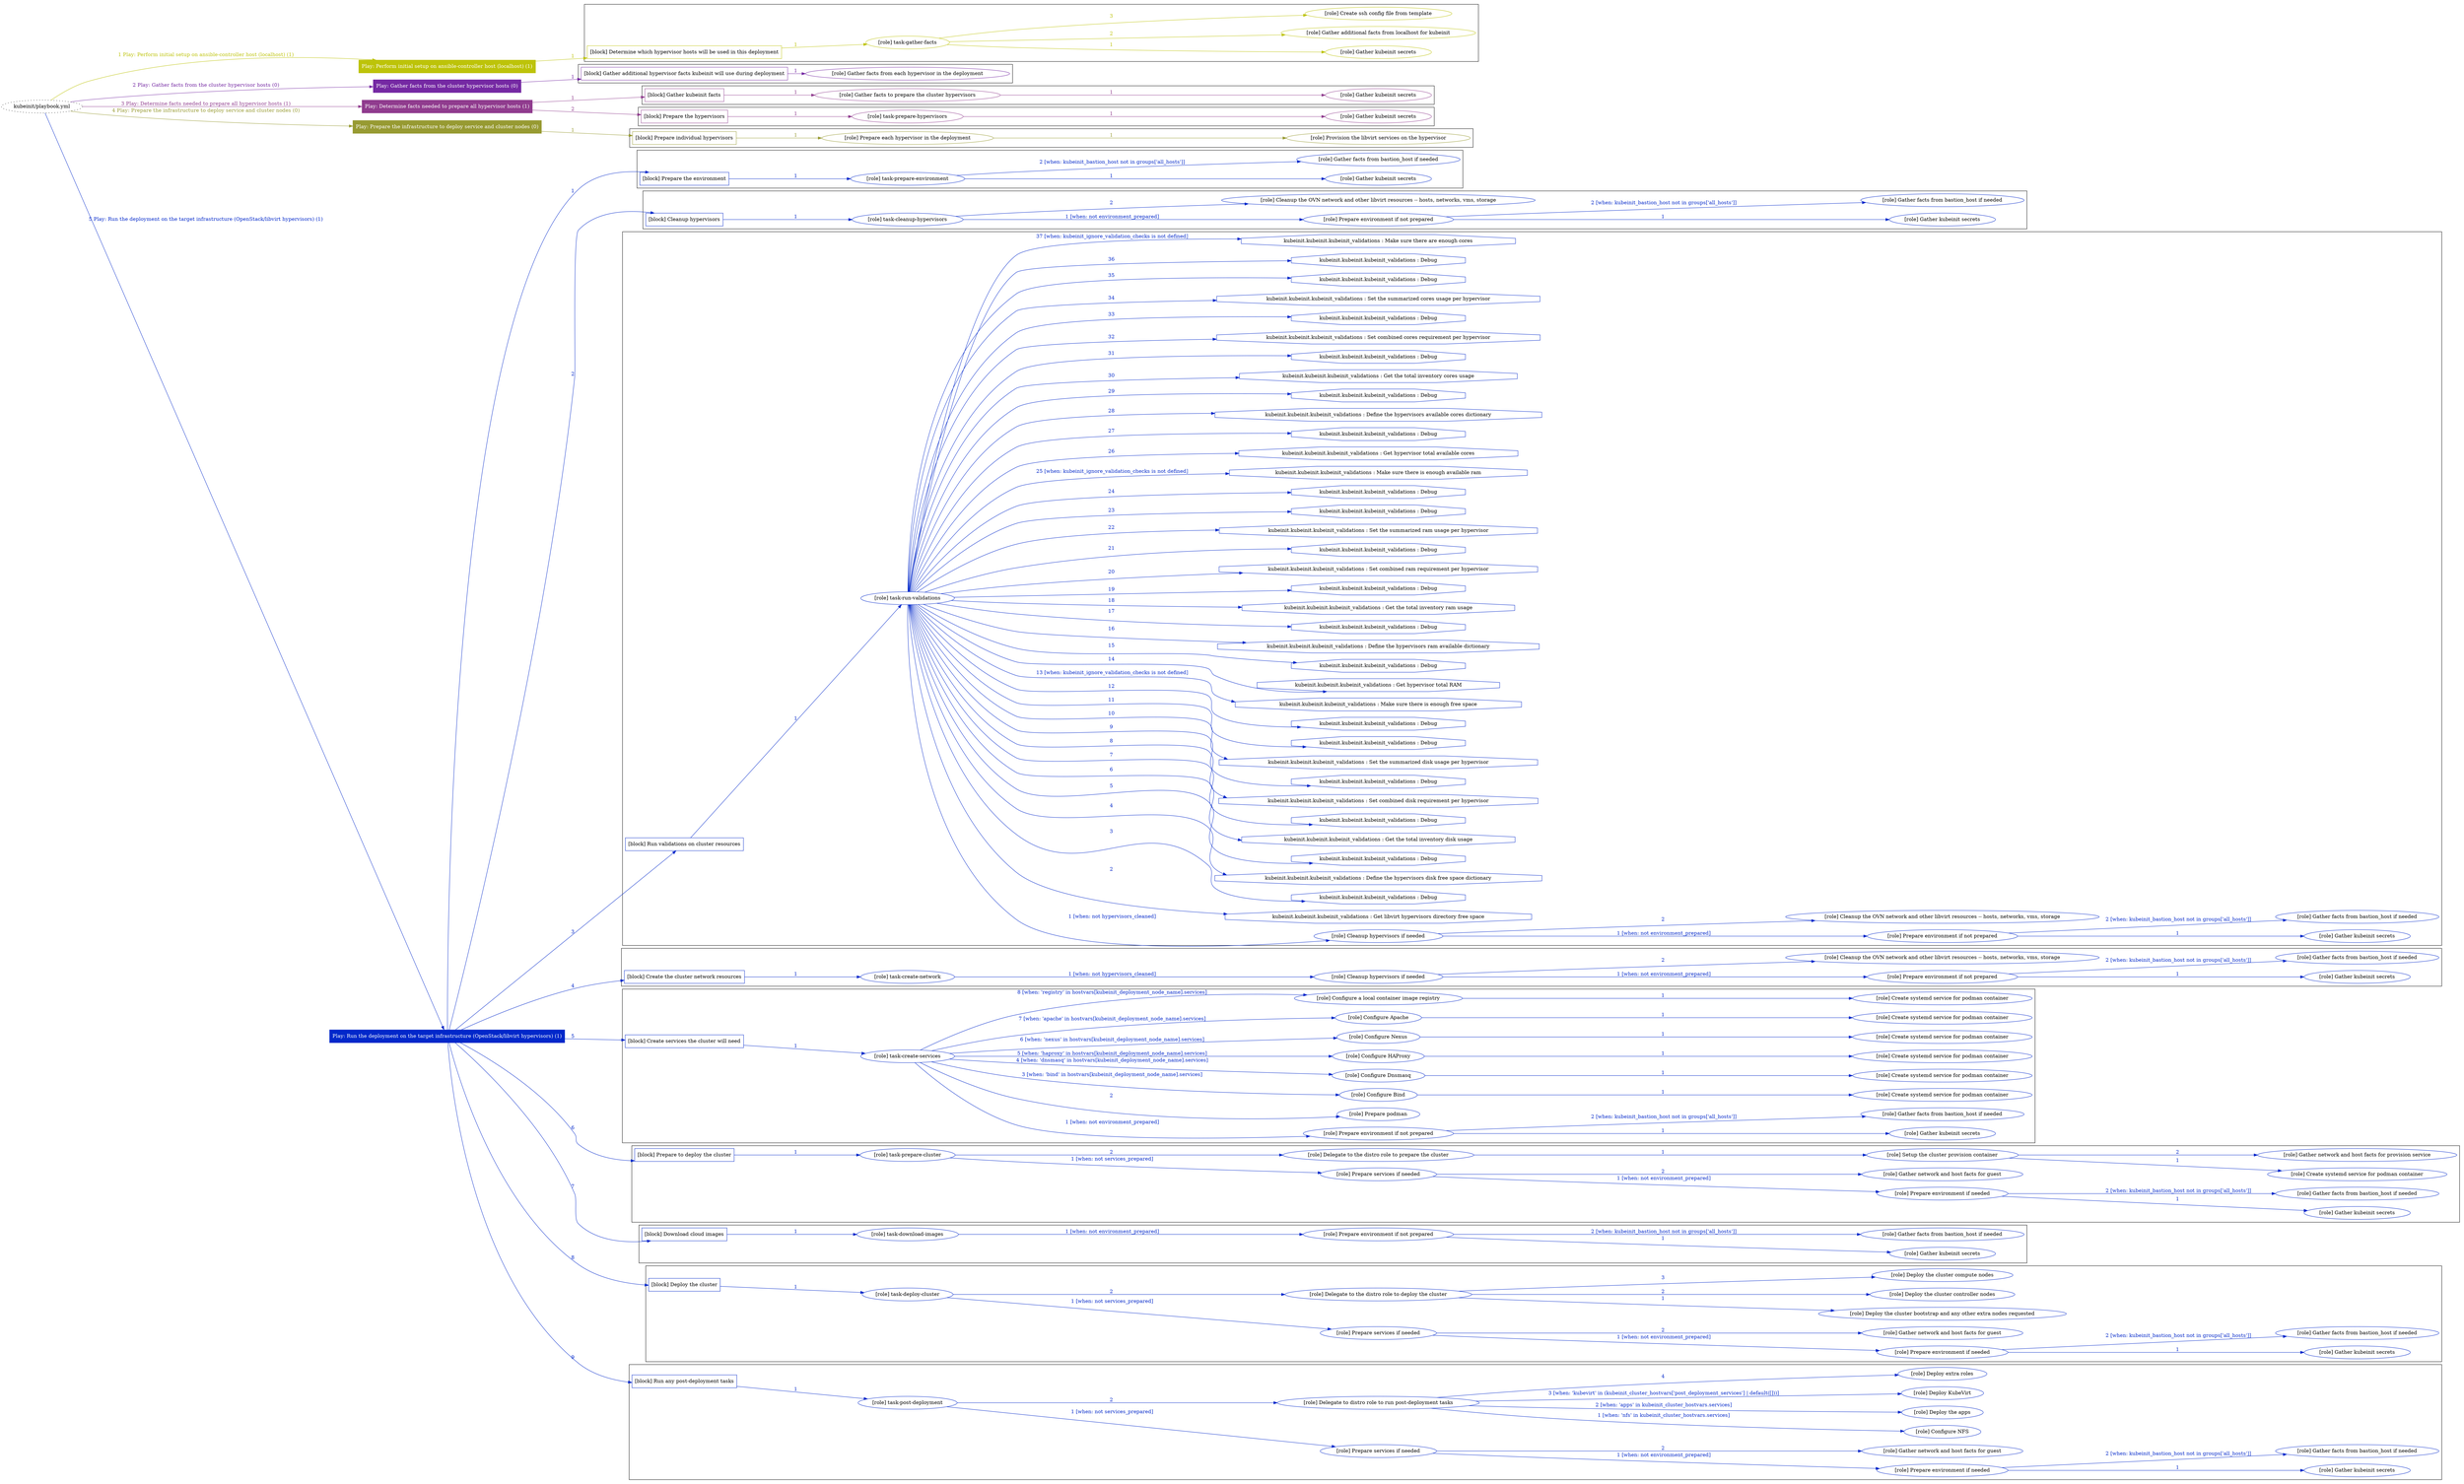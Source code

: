 digraph {
	graph [concentrate=true ordering=in rankdir=LR ratio=fill]
	edge [esep=5 sep=10]
	"kubeinit/playbook.yml" [URL="/home/runner/work/kubeinit/kubeinit/kubeinit/playbook.yml" id=playbook_450a343d style=dotted]
	"kubeinit/playbook.yml" -> play_27cfb915 [label="1 Play: Perform initial setup on ansible-controller host (localhost) (1)" color="#bdc309" fontcolor="#bdc309" id=edge_play_27cfb915 labeltooltip="1 Play: Perform initial setup on ansible-controller host (localhost) (1)" tooltip="1 Play: Perform initial setup on ansible-controller host (localhost) (1)"]
	subgraph "Play: Perform initial setup on ansible-controller host (localhost) (1)" {
		play_27cfb915 [label="Play: Perform initial setup on ansible-controller host (localhost) (1)" URL="/home/runner/work/kubeinit/kubeinit/kubeinit/playbook.yml" color="#bdc309" fontcolor="#ffffff" id=play_27cfb915 shape=box style=filled tooltip=localhost]
		play_27cfb915 -> block_26c1fde0 [label=1 color="#bdc309" fontcolor="#bdc309" id=edge_block_26c1fde0 labeltooltip=1 tooltip=1]
		subgraph cluster_block_26c1fde0 {
			block_26c1fde0 [label="[block] Determine which hypervisor hosts will be used in this deployment" URL="/home/runner/work/kubeinit/kubeinit/kubeinit/playbook.yml" color="#bdc309" id=block_26c1fde0 labeltooltip="Determine which hypervisor hosts will be used in this deployment" shape=box tooltip="Determine which hypervisor hosts will be used in this deployment"]
			block_26c1fde0 -> role_2b62d0d0 [label="1 " color="#bdc309" fontcolor="#bdc309" id=edge_role_2b62d0d0 labeltooltip="1 " tooltip="1 "]
			subgraph "task-gather-facts" {
				role_2b62d0d0 [label="[role] task-gather-facts" URL="/home/runner/work/kubeinit/kubeinit/kubeinit/playbook.yml" color="#bdc309" id=role_2b62d0d0 tooltip="task-gather-facts"]
				role_2b62d0d0 -> role_50ea0c72 [label="1 " color="#bdc309" fontcolor="#bdc309" id=edge_role_50ea0c72 labeltooltip="1 " tooltip="1 "]
				subgraph "Gather kubeinit secrets" {
					role_50ea0c72 [label="[role] Gather kubeinit secrets" URL="/home/runner/.ansible/collections/ansible_collections/kubeinit/kubeinit/roles/kubeinit_prepare/tasks/build_hypervisors_group.yml" color="#bdc309" id=role_50ea0c72 tooltip="Gather kubeinit secrets"]
				}
				role_2b62d0d0 -> role_60ec5334 [label="2 " color="#bdc309" fontcolor="#bdc309" id=edge_role_60ec5334 labeltooltip="2 " tooltip="2 "]
				subgraph "Gather additional facts from localhost for kubeinit" {
					role_60ec5334 [label="[role] Gather additional facts from localhost for kubeinit" URL="/home/runner/.ansible/collections/ansible_collections/kubeinit/kubeinit/roles/kubeinit_prepare/tasks/build_hypervisors_group.yml" color="#bdc309" id=role_60ec5334 tooltip="Gather additional facts from localhost for kubeinit"]
				}
				role_2b62d0d0 -> role_532a9dc8 [label="3 " color="#bdc309" fontcolor="#bdc309" id=edge_role_532a9dc8 labeltooltip="3 " tooltip="3 "]
				subgraph "Create ssh config file from template" {
					role_532a9dc8 [label="[role] Create ssh config file from template" URL="/home/runner/.ansible/collections/ansible_collections/kubeinit/kubeinit/roles/kubeinit_prepare/tasks/build_hypervisors_group.yml" color="#bdc309" id=role_532a9dc8 tooltip="Create ssh config file from template"]
				}
			}
		}
	}
	"kubeinit/playbook.yml" -> play_44a071b7 [label="2 Play: Gather facts from the cluster hypervisor hosts (0)" color="#7529a3" fontcolor="#7529a3" id=edge_play_44a071b7 labeltooltip="2 Play: Gather facts from the cluster hypervisor hosts (0)" tooltip="2 Play: Gather facts from the cluster hypervisor hosts (0)"]
	subgraph "Play: Gather facts from the cluster hypervisor hosts (0)" {
		play_44a071b7 [label="Play: Gather facts from the cluster hypervisor hosts (0)" URL="/home/runner/work/kubeinit/kubeinit/kubeinit/playbook.yml" color="#7529a3" fontcolor="#ffffff" id=play_44a071b7 shape=box style=filled tooltip="Play: Gather facts from the cluster hypervisor hosts (0)"]
		play_44a071b7 -> block_5b69f1b6 [label=1 color="#7529a3" fontcolor="#7529a3" id=edge_block_5b69f1b6 labeltooltip=1 tooltip=1]
		subgraph cluster_block_5b69f1b6 {
			block_5b69f1b6 [label="[block] Gather additional hypervisor facts kubeinit will use during deployment" URL="/home/runner/work/kubeinit/kubeinit/kubeinit/playbook.yml" color="#7529a3" id=block_5b69f1b6 labeltooltip="Gather additional hypervisor facts kubeinit will use during deployment" shape=box tooltip="Gather additional hypervisor facts kubeinit will use during deployment"]
			block_5b69f1b6 -> role_298d1f1f [label="1 " color="#7529a3" fontcolor="#7529a3" id=edge_role_298d1f1f labeltooltip="1 " tooltip="1 "]
			subgraph "Gather facts from each hypervisor in the deployment" {
				role_298d1f1f [label="[role] Gather facts from each hypervisor in the deployment" URL="/home/runner/work/kubeinit/kubeinit/kubeinit/playbook.yml" color="#7529a3" id=role_298d1f1f tooltip="Gather facts from each hypervisor in the deployment"]
			}
		}
	}
	"kubeinit/playbook.yml" -> play_7ae2a38b [label="3 Play: Determine facts needed to prepare all hypervisor hosts (1)" color="#903c8e" fontcolor="#903c8e" id=edge_play_7ae2a38b labeltooltip="3 Play: Determine facts needed to prepare all hypervisor hosts (1)" tooltip="3 Play: Determine facts needed to prepare all hypervisor hosts (1)"]
	subgraph "Play: Determine facts needed to prepare all hypervisor hosts (1)" {
		play_7ae2a38b [label="Play: Determine facts needed to prepare all hypervisor hosts (1)" URL="/home/runner/work/kubeinit/kubeinit/kubeinit/playbook.yml" color="#903c8e" fontcolor="#ffffff" id=play_7ae2a38b shape=box style=filled tooltip=localhost]
		play_7ae2a38b -> block_bb1a6b4c [label=1 color="#903c8e" fontcolor="#903c8e" id=edge_block_bb1a6b4c labeltooltip=1 tooltip=1]
		subgraph cluster_block_bb1a6b4c {
			block_bb1a6b4c [label="[block] Gather kubeinit facts" URL="/home/runner/work/kubeinit/kubeinit/kubeinit/playbook.yml" color="#903c8e" id=block_bb1a6b4c labeltooltip="Gather kubeinit facts" shape=box tooltip="Gather kubeinit facts"]
			block_bb1a6b4c -> role_ff8495b9 [label="1 " color="#903c8e" fontcolor="#903c8e" id=edge_role_ff8495b9 labeltooltip="1 " tooltip="1 "]
			subgraph "Gather facts to prepare the cluster hypervisors" {
				role_ff8495b9 [label="[role] Gather facts to prepare the cluster hypervisors" URL="/home/runner/work/kubeinit/kubeinit/kubeinit/playbook.yml" color="#903c8e" id=role_ff8495b9 tooltip="Gather facts to prepare the cluster hypervisors"]
				role_ff8495b9 -> role_b5216232 [label="1 " color="#903c8e" fontcolor="#903c8e" id=edge_role_b5216232 labeltooltip="1 " tooltip="1 "]
				subgraph "Gather kubeinit secrets" {
					role_b5216232 [label="[role] Gather kubeinit secrets" URL="/home/runner/.ansible/collections/ansible_collections/kubeinit/kubeinit/roles/kubeinit_prepare/tasks/gather_kubeinit_facts.yml" color="#903c8e" id=role_b5216232 tooltip="Gather kubeinit secrets"]
				}
			}
		}
		play_7ae2a38b -> block_17b97bc6 [label=2 color="#903c8e" fontcolor="#903c8e" id=edge_block_17b97bc6 labeltooltip=2 tooltip=2]
		subgraph cluster_block_17b97bc6 {
			block_17b97bc6 [label="[block] Prepare the hypervisors" URL="/home/runner/work/kubeinit/kubeinit/kubeinit/playbook.yml" color="#903c8e" id=block_17b97bc6 labeltooltip="Prepare the hypervisors" shape=box tooltip="Prepare the hypervisors"]
			block_17b97bc6 -> role_eb584f65 [label="1 " color="#903c8e" fontcolor="#903c8e" id=edge_role_eb584f65 labeltooltip="1 " tooltip="1 "]
			subgraph "task-prepare-hypervisors" {
				role_eb584f65 [label="[role] task-prepare-hypervisors" URL="/home/runner/work/kubeinit/kubeinit/kubeinit/playbook.yml" color="#903c8e" id=role_eb584f65 tooltip="task-prepare-hypervisors"]
				role_eb584f65 -> role_256bdbfa [label="1 " color="#903c8e" fontcolor="#903c8e" id=edge_role_256bdbfa labeltooltip="1 " tooltip="1 "]
				subgraph "Gather kubeinit secrets" {
					role_256bdbfa [label="[role] Gather kubeinit secrets" URL="/home/runner/.ansible/collections/ansible_collections/kubeinit/kubeinit/roles/kubeinit_prepare/tasks/gather_kubeinit_facts.yml" color="#903c8e" id=role_256bdbfa tooltip="Gather kubeinit secrets"]
				}
			}
		}
	}
	"kubeinit/playbook.yml" -> play_3b444a45 [label="4 Play: Prepare the infrastructure to deploy service and cluster nodes (0)" color="#979a32" fontcolor="#979a32" id=edge_play_3b444a45 labeltooltip="4 Play: Prepare the infrastructure to deploy service and cluster nodes (0)" tooltip="4 Play: Prepare the infrastructure to deploy service and cluster nodes (0)"]
	subgraph "Play: Prepare the infrastructure to deploy service and cluster nodes (0)" {
		play_3b444a45 [label="Play: Prepare the infrastructure to deploy service and cluster nodes (0)" URL="/home/runner/work/kubeinit/kubeinit/kubeinit/playbook.yml" color="#979a32" fontcolor="#ffffff" id=play_3b444a45 shape=box style=filled tooltip="Play: Prepare the infrastructure to deploy service and cluster nodes (0)"]
		play_3b444a45 -> block_1ba60d02 [label=1 color="#979a32" fontcolor="#979a32" id=edge_block_1ba60d02 labeltooltip=1 tooltip=1]
		subgraph cluster_block_1ba60d02 {
			block_1ba60d02 [label="[block] Prepare individual hypervisors" URL="/home/runner/work/kubeinit/kubeinit/kubeinit/playbook.yml" color="#979a32" id=block_1ba60d02 labeltooltip="Prepare individual hypervisors" shape=box tooltip="Prepare individual hypervisors"]
			block_1ba60d02 -> role_c65129eb [label="1 " color="#979a32" fontcolor="#979a32" id=edge_role_c65129eb labeltooltip="1 " tooltip="1 "]
			subgraph "Prepare each hypervisor in the deployment" {
				role_c65129eb [label="[role] Prepare each hypervisor in the deployment" URL="/home/runner/work/kubeinit/kubeinit/kubeinit/playbook.yml" color="#979a32" id=role_c65129eb tooltip="Prepare each hypervisor in the deployment"]
				role_c65129eb -> role_46a4128b [label="1 " color="#979a32" fontcolor="#979a32" id=edge_role_46a4128b labeltooltip="1 " tooltip="1 "]
				subgraph "Provision the libvirt services on the hypervisor" {
					role_46a4128b [label="[role] Provision the libvirt services on the hypervisor" URL="/home/runner/.ansible/collections/ansible_collections/kubeinit/kubeinit/roles/kubeinit_prepare/tasks/prepare_hypervisor.yml" color="#979a32" id=role_46a4128b tooltip="Provision the libvirt services on the hypervisor"]
				}
			}
		}
	}
	"kubeinit/playbook.yml" -> play_6c6e995b [label="5 Play: Run the deployment on the target infrastructure (OpenStack/libvirt hypervisors) (1)" color="#0228ca" fontcolor="#0228ca" id=edge_play_6c6e995b labeltooltip="5 Play: Run the deployment on the target infrastructure (OpenStack/libvirt hypervisors) (1)" tooltip="5 Play: Run the deployment on the target infrastructure (OpenStack/libvirt hypervisors) (1)"]
	subgraph "Play: Run the deployment on the target infrastructure (OpenStack/libvirt hypervisors) (1)" {
		play_6c6e995b [label="Play: Run the deployment on the target infrastructure (OpenStack/libvirt hypervisors) (1)" URL="/home/runner/work/kubeinit/kubeinit/kubeinit/playbook.yml" color="#0228ca" fontcolor="#ffffff" id=play_6c6e995b shape=box style=filled tooltip=localhost]
		play_6c6e995b -> block_8241821c [label=1 color="#0228ca" fontcolor="#0228ca" id=edge_block_8241821c labeltooltip=1 tooltip=1]
		subgraph cluster_block_8241821c {
			block_8241821c [label="[block] Prepare the environment" URL="/home/runner/work/kubeinit/kubeinit/kubeinit/playbook.yml" color="#0228ca" id=block_8241821c labeltooltip="Prepare the environment" shape=box tooltip="Prepare the environment"]
			block_8241821c -> role_f78c4767 [label="1 " color="#0228ca" fontcolor="#0228ca" id=edge_role_f78c4767 labeltooltip="1 " tooltip="1 "]
			subgraph "task-prepare-environment" {
				role_f78c4767 [label="[role] task-prepare-environment" URL="/home/runner/work/kubeinit/kubeinit/kubeinit/playbook.yml" color="#0228ca" id=role_f78c4767 tooltip="task-prepare-environment"]
				role_f78c4767 -> role_0337e9fa [label="1 " color="#0228ca" fontcolor="#0228ca" id=edge_role_0337e9fa labeltooltip="1 " tooltip="1 "]
				subgraph "Gather kubeinit secrets" {
					role_0337e9fa [label="[role] Gather kubeinit secrets" URL="/home/runner/.ansible/collections/ansible_collections/kubeinit/kubeinit/roles/kubeinit_prepare/tasks/gather_kubeinit_facts.yml" color="#0228ca" id=role_0337e9fa tooltip="Gather kubeinit secrets"]
				}
				role_f78c4767 -> role_93dc086b [label="2 [when: kubeinit_bastion_host not in groups['all_hosts']]" color="#0228ca" fontcolor="#0228ca" id=edge_role_93dc086b labeltooltip="2 [when: kubeinit_bastion_host not in groups['all_hosts']]" tooltip="2 [when: kubeinit_bastion_host not in groups['all_hosts']]"]
				subgraph "Gather facts from bastion_host if needed" {
					role_93dc086b [label="[role] Gather facts from bastion_host if needed" URL="/home/runner/.ansible/collections/ansible_collections/kubeinit/kubeinit/roles/kubeinit_prepare/tasks/main.yml" color="#0228ca" id=role_93dc086b tooltip="Gather facts from bastion_host if needed"]
				}
			}
		}
		play_6c6e995b -> block_4f3e790f [label=2 color="#0228ca" fontcolor="#0228ca" id=edge_block_4f3e790f labeltooltip=2 tooltip=2]
		subgraph cluster_block_4f3e790f {
			block_4f3e790f [label="[block] Cleanup hypervisors" URL="/home/runner/work/kubeinit/kubeinit/kubeinit/playbook.yml" color="#0228ca" id=block_4f3e790f labeltooltip="Cleanup hypervisors" shape=box tooltip="Cleanup hypervisors"]
			block_4f3e790f -> role_047a3ffc [label="1 " color="#0228ca" fontcolor="#0228ca" id=edge_role_047a3ffc labeltooltip="1 " tooltip="1 "]
			subgraph "task-cleanup-hypervisors" {
				role_047a3ffc [label="[role] task-cleanup-hypervisors" URL="/home/runner/work/kubeinit/kubeinit/kubeinit/playbook.yml" color="#0228ca" id=role_047a3ffc tooltip="task-cleanup-hypervisors"]
				role_047a3ffc -> role_f86c97d0 [label="1 [when: not environment_prepared]" color="#0228ca" fontcolor="#0228ca" id=edge_role_f86c97d0 labeltooltip="1 [when: not environment_prepared]" tooltip="1 [when: not environment_prepared]"]
				subgraph "Prepare environment if not prepared" {
					role_f86c97d0 [label="[role] Prepare environment if not prepared" URL="/home/runner/.ansible/collections/ansible_collections/kubeinit/kubeinit/roles/kubeinit_libvirt/tasks/cleanup_hypervisors.yml" color="#0228ca" id=role_f86c97d0 tooltip="Prepare environment if not prepared"]
					role_f86c97d0 -> role_58888625 [label="1 " color="#0228ca" fontcolor="#0228ca" id=edge_role_58888625 labeltooltip="1 " tooltip="1 "]
					subgraph "Gather kubeinit secrets" {
						role_58888625 [label="[role] Gather kubeinit secrets" URL="/home/runner/.ansible/collections/ansible_collections/kubeinit/kubeinit/roles/kubeinit_prepare/tasks/gather_kubeinit_facts.yml" color="#0228ca" id=role_58888625 tooltip="Gather kubeinit secrets"]
					}
					role_f86c97d0 -> role_eeb3f28a [label="2 [when: kubeinit_bastion_host not in groups['all_hosts']]" color="#0228ca" fontcolor="#0228ca" id=edge_role_eeb3f28a labeltooltip="2 [when: kubeinit_bastion_host not in groups['all_hosts']]" tooltip="2 [when: kubeinit_bastion_host not in groups['all_hosts']]"]
					subgraph "Gather facts from bastion_host if needed" {
						role_eeb3f28a [label="[role] Gather facts from bastion_host if needed" URL="/home/runner/.ansible/collections/ansible_collections/kubeinit/kubeinit/roles/kubeinit_prepare/tasks/main.yml" color="#0228ca" id=role_eeb3f28a tooltip="Gather facts from bastion_host if needed"]
					}
				}
				role_047a3ffc -> role_9a53475b [label="2 " color="#0228ca" fontcolor="#0228ca" id=edge_role_9a53475b labeltooltip="2 " tooltip="2 "]
				subgraph "Cleanup the OVN network and other libvirt resources -- hosts, networks, vms, storage" {
					role_9a53475b [label="[role] Cleanup the OVN network and other libvirt resources -- hosts, networks, vms, storage" URL="/home/runner/.ansible/collections/ansible_collections/kubeinit/kubeinit/roles/kubeinit_libvirt/tasks/cleanup_hypervisors.yml" color="#0228ca" id=role_9a53475b tooltip="Cleanup the OVN network and other libvirt resources -- hosts, networks, vms, storage"]
				}
			}
		}
		play_6c6e995b -> block_01173eeb [label=3 color="#0228ca" fontcolor="#0228ca" id=edge_block_01173eeb labeltooltip=3 tooltip=3]
		subgraph cluster_block_01173eeb {
			block_01173eeb [label="[block] Run validations on cluster resources" URL="/home/runner/work/kubeinit/kubeinit/kubeinit/playbook.yml" color="#0228ca" id=block_01173eeb labeltooltip="Run validations on cluster resources" shape=box tooltip="Run validations on cluster resources"]
			block_01173eeb -> role_edf07fba [label="1 " color="#0228ca" fontcolor="#0228ca" id=edge_role_edf07fba labeltooltip="1 " tooltip="1 "]
			subgraph "task-run-validations" {
				role_edf07fba [label="[role] task-run-validations" URL="/home/runner/work/kubeinit/kubeinit/kubeinit/playbook.yml" color="#0228ca" id=role_edf07fba tooltip="task-run-validations"]
				role_edf07fba -> role_cba8f3b4 [label="1 [when: not hypervisors_cleaned]" color="#0228ca" fontcolor="#0228ca" id=edge_role_cba8f3b4 labeltooltip="1 [when: not hypervisors_cleaned]" tooltip="1 [when: not hypervisors_cleaned]"]
				subgraph "Cleanup hypervisors if needed" {
					role_cba8f3b4 [label="[role] Cleanup hypervisors if needed" URL="/home/runner/.ansible/collections/ansible_collections/kubeinit/kubeinit/roles/kubeinit_validations/tasks/main.yml" color="#0228ca" id=role_cba8f3b4 tooltip="Cleanup hypervisors if needed"]
					role_cba8f3b4 -> role_a779acf2 [label="1 [when: not environment_prepared]" color="#0228ca" fontcolor="#0228ca" id=edge_role_a779acf2 labeltooltip="1 [when: not environment_prepared]" tooltip="1 [when: not environment_prepared]"]
					subgraph "Prepare environment if not prepared" {
						role_a779acf2 [label="[role] Prepare environment if not prepared" URL="/home/runner/.ansible/collections/ansible_collections/kubeinit/kubeinit/roles/kubeinit_libvirt/tasks/cleanup_hypervisors.yml" color="#0228ca" id=role_a779acf2 tooltip="Prepare environment if not prepared"]
						role_a779acf2 -> role_3cde8947 [label="1 " color="#0228ca" fontcolor="#0228ca" id=edge_role_3cde8947 labeltooltip="1 " tooltip="1 "]
						subgraph "Gather kubeinit secrets" {
							role_3cde8947 [label="[role] Gather kubeinit secrets" URL="/home/runner/.ansible/collections/ansible_collections/kubeinit/kubeinit/roles/kubeinit_prepare/tasks/gather_kubeinit_facts.yml" color="#0228ca" id=role_3cde8947 tooltip="Gather kubeinit secrets"]
						}
						role_a779acf2 -> role_3528ddb2 [label="2 [when: kubeinit_bastion_host not in groups['all_hosts']]" color="#0228ca" fontcolor="#0228ca" id=edge_role_3528ddb2 labeltooltip="2 [when: kubeinit_bastion_host not in groups['all_hosts']]" tooltip="2 [when: kubeinit_bastion_host not in groups['all_hosts']]"]
						subgraph "Gather facts from bastion_host if needed" {
							role_3528ddb2 [label="[role] Gather facts from bastion_host if needed" URL="/home/runner/.ansible/collections/ansible_collections/kubeinit/kubeinit/roles/kubeinit_prepare/tasks/main.yml" color="#0228ca" id=role_3528ddb2 tooltip="Gather facts from bastion_host if needed"]
						}
					}
					role_cba8f3b4 -> role_5fa02aae [label="2 " color="#0228ca" fontcolor="#0228ca" id=edge_role_5fa02aae labeltooltip="2 " tooltip="2 "]
					subgraph "Cleanup the OVN network and other libvirt resources -- hosts, networks, vms, storage" {
						role_5fa02aae [label="[role] Cleanup the OVN network and other libvirt resources -- hosts, networks, vms, storage" URL="/home/runner/.ansible/collections/ansible_collections/kubeinit/kubeinit/roles/kubeinit_libvirt/tasks/cleanup_hypervisors.yml" color="#0228ca" id=role_5fa02aae tooltip="Cleanup the OVN network and other libvirt resources -- hosts, networks, vms, storage"]
					}
				}
				task_6f1686c6 [label="kubeinit.kubeinit.kubeinit_validations : Get libvirt hypervisors directory free space" URL="/home/runner/.ansible/collections/ansible_collections/kubeinit/kubeinit/roles/kubeinit_validations/tasks/10_libvirt_free_space.yml" color="#0228ca" id=task_6f1686c6 shape=octagon tooltip="kubeinit.kubeinit.kubeinit_validations : Get libvirt hypervisors directory free space"]
				role_edf07fba -> task_6f1686c6 [label="2 " color="#0228ca" fontcolor="#0228ca" id=edge_task_6f1686c6 labeltooltip="2 " tooltip="2 "]
				task_7ca8ffc2 [label="kubeinit.kubeinit.kubeinit_validations : Debug" URL="/home/runner/.ansible/collections/ansible_collections/kubeinit/kubeinit/roles/kubeinit_validations/tasks/10_libvirt_free_space.yml" color="#0228ca" id=task_7ca8ffc2 shape=octagon tooltip="kubeinit.kubeinit.kubeinit_validations : Debug"]
				role_edf07fba -> task_7ca8ffc2 [label="3 " color="#0228ca" fontcolor="#0228ca" id=edge_task_7ca8ffc2 labeltooltip="3 " tooltip="3 "]
				task_da0eaad9 [label="kubeinit.kubeinit.kubeinit_validations : Define the hypervisors disk free space dictionary" URL="/home/runner/.ansible/collections/ansible_collections/kubeinit/kubeinit/roles/kubeinit_validations/tasks/10_libvirt_free_space.yml" color="#0228ca" id=task_da0eaad9 shape=octagon tooltip="kubeinit.kubeinit.kubeinit_validations : Define the hypervisors disk free space dictionary"]
				role_edf07fba -> task_da0eaad9 [label="4 " color="#0228ca" fontcolor="#0228ca" id=edge_task_da0eaad9 labeltooltip="4 " tooltip="4 "]
				task_803bc83a [label="kubeinit.kubeinit.kubeinit_validations : Debug" URL="/home/runner/.ansible/collections/ansible_collections/kubeinit/kubeinit/roles/kubeinit_validations/tasks/10_libvirt_free_space.yml" color="#0228ca" id=task_803bc83a shape=octagon tooltip="kubeinit.kubeinit.kubeinit_validations : Debug"]
				role_edf07fba -> task_803bc83a [label="5 " color="#0228ca" fontcolor="#0228ca" id=edge_task_803bc83a labeltooltip="5 " tooltip="5 "]
				task_cbc58e2b [label="kubeinit.kubeinit.kubeinit_validations : Get the total inventory disk usage" URL="/home/runner/.ansible/collections/ansible_collections/kubeinit/kubeinit/roles/kubeinit_validations/tasks/10_libvirt_free_space.yml" color="#0228ca" id=task_cbc58e2b shape=octagon tooltip="kubeinit.kubeinit.kubeinit_validations : Get the total inventory disk usage"]
				role_edf07fba -> task_cbc58e2b [label="6 " color="#0228ca" fontcolor="#0228ca" id=edge_task_cbc58e2b labeltooltip="6 " tooltip="6 "]
				task_c90eabca [label="kubeinit.kubeinit.kubeinit_validations : Debug" URL="/home/runner/.ansible/collections/ansible_collections/kubeinit/kubeinit/roles/kubeinit_validations/tasks/10_libvirt_free_space.yml" color="#0228ca" id=task_c90eabca shape=octagon tooltip="kubeinit.kubeinit.kubeinit_validations : Debug"]
				role_edf07fba -> task_c90eabca [label="7 " color="#0228ca" fontcolor="#0228ca" id=edge_task_c90eabca labeltooltip="7 " tooltip="7 "]
				task_377c7d86 [label="kubeinit.kubeinit.kubeinit_validations : Set combined disk requirement per hypervisor" URL="/home/runner/.ansible/collections/ansible_collections/kubeinit/kubeinit/roles/kubeinit_validations/tasks/10_libvirt_free_space.yml" color="#0228ca" id=task_377c7d86 shape=octagon tooltip="kubeinit.kubeinit.kubeinit_validations : Set combined disk requirement per hypervisor"]
				role_edf07fba -> task_377c7d86 [label="8 " color="#0228ca" fontcolor="#0228ca" id=edge_task_377c7d86 labeltooltip="8 " tooltip="8 "]
				task_7f42f1e7 [label="kubeinit.kubeinit.kubeinit_validations : Debug" URL="/home/runner/.ansible/collections/ansible_collections/kubeinit/kubeinit/roles/kubeinit_validations/tasks/10_libvirt_free_space.yml" color="#0228ca" id=task_7f42f1e7 shape=octagon tooltip="kubeinit.kubeinit.kubeinit_validations : Debug"]
				role_edf07fba -> task_7f42f1e7 [label="9 " color="#0228ca" fontcolor="#0228ca" id=edge_task_7f42f1e7 labeltooltip="9 " tooltip="9 "]
				task_45b7cc83 [label="kubeinit.kubeinit.kubeinit_validations : Set the summarized disk usage per hypervisor" URL="/home/runner/.ansible/collections/ansible_collections/kubeinit/kubeinit/roles/kubeinit_validations/tasks/10_libvirt_free_space.yml" color="#0228ca" id=task_45b7cc83 shape=octagon tooltip="kubeinit.kubeinit.kubeinit_validations : Set the summarized disk usage per hypervisor"]
				role_edf07fba -> task_45b7cc83 [label="10 " color="#0228ca" fontcolor="#0228ca" id=edge_task_45b7cc83 labeltooltip="10 " tooltip="10 "]
				task_e3f23e99 [label="kubeinit.kubeinit.kubeinit_validations : Debug" URL="/home/runner/.ansible/collections/ansible_collections/kubeinit/kubeinit/roles/kubeinit_validations/tasks/10_libvirt_free_space.yml" color="#0228ca" id=task_e3f23e99 shape=octagon tooltip="kubeinit.kubeinit.kubeinit_validations : Debug"]
				role_edf07fba -> task_e3f23e99 [label="11 " color="#0228ca" fontcolor="#0228ca" id=edge_task_e3f23e99 labeltooltip="11 " tooltip="11 "]
				task_6bd176cb [label="kubeinit.kubeinit.kubeinit_validations : Debug" URL="/home/runner/.ansible/collections/ansible_collections/kubeinit/kubeinit/roles/kubeinit_validations/tasks/10_libvirt_free_space.yml" color="#0228ca" id=task_6bd176cb shape=octagon tooltip="kubeinit.kubeinit.kubeinit_validations : Debug"]
				role_edf07fba -> task_6bd176cb [label="12 " color="#0228ca" fontcolor="#0228ca" id=edge_task_6bd176cb labeltooltip="12 " tooltip="12 "]
				task_ca5bf3f0 [label="kubeinit.kubeinit.kubeinit_validations : Make sure there is enough free space" URL="/home/runner/.ansible/collections/ansible_collections/kubeinit/kubeinit/roles/kubeinit_validations/tasks/10_libvirt_free_space.yml" color="#0228ca" id=task_ca5bf3f0 shape=octagon tooltip="kubeinit.kubeinit.kubeinit_validations : Make sure there is enough free space"]
				role_edf07fba -> task_ca5bf3f0 [label="13 [when: kubeinit_ignore_validation_checks is not defined]" color="#0228ca" fontcolor="#0228ca" id=edge_task_ca5bf3f0 labeltooltip="13 [when: kubeinit_ignore_validation_checks is not defined]" tooltip="13 [when: kubeinit_ignore_validation_checks is not defined]"]
				task_d318e1e0 [label="kubeinit.kubeinit.kubeinit_validations : Get hypervisor total RAM" URL="/home/runner/.ansible/collections/ansible_collections/kubeinit/kubeinit/roles/kubeinit_validations/tasks/20_libvirt_available_ram.yml" color="#0228ca" id=task_d318e1e0 shape=octagon tooltip="kubeinit.kubeinit.kubeinit_validations : Get hypervisor total RAM"]
				role_edf07fba -> task_d318e1e0 [label="14 " color="#0228ca" fontcolor="#0228ca" id=edge_task_d318e1e0 labeltooltip="14 " tooltip="14 "]
				task_ab5fa2f0 [label="kubeinit.kubeinit.kubeinit_validations : Debug" URL="/home/runner/.ansible/collections/ansible_collections/kubeinit/kubeinit/roles/kubeinit_validations/tasks/20_libvirt_available_ram.yml" color="#0228ca" id=task_ab5fa2f0 shape=octagon tooltip="kubeinit.kubeinit.kubeinit_validations : Debug"]
				role_edf07fba -> task_ab5fa2f0 [label="15 " color="#0228ca" fontcolor="#0228ca" id=edge_task_ab5fa2f0 labeltooltip="15 " tooltip="15 "]
				task_ab59fdad [label="kubeinit.kubeinit.kubeinit_validations : Define the hypervisors ram available dictionary" URL="/home/runner/.ansible/collections/ansible_collections/kubeinit/kubeinit/roles/kubeinit_validations/tasks/20_libvirt_available_ram.yml" color="#0228ca" id=task_ab59fdad shape=octagon tooltip="kubeinit.kubeinit.kubeinit_validations : Define the hypervisors ram available dictionary"]
				role_edf07fba -> task_ab59fdad [label="16 " color="#0228ca" fontcolor="#0228ca" id=edge_task_ab59fdad labeltooltip="16 " tooltip="16 "]
				task_448c3c58 [label="kubeinit.kubeinit.kubeinit_validations : Debug" URL="/home/runner/.ansible/collections/ansible_collections/kubeinit/kubeinit/roles/kubeinit_validations/tasks/20_libvirt_available_ram.yml" color="#0228ca" id=task_448c3c58 shape=octagon tooltip="kubeinit.kubeinit.kubeinit_validations : Debug"]
				role_edf07fba -> task_448c3c58 [label="17 " color="#0228ca" fontcolor="#0228ca" id=edge_task_448c3c58 labeltooltip="17 " tooltip="17 "]
				task_cd71f762 [label="kubeinit.kubeinit.kubeinit_validations : Get the total inventory ram usage" URL="/home/runner/.ansible/collections/ansible_collections/kubeinit/kubeinit/roles/kubeinit_validations/tasks/20_libvirt_available_ram.yml" color="#0228ca" id=task_cd71f762 shape=octagon tooltip="kubeinit.kubeinit.kubeinit_validations : Get the total inventory ram usage"]
				role_edf07fba -> task_cd71f762 [label="18 " color="#0228ca" fontcolor="#0228ca" id=edge_task_cd71f762 labeltooltip="18 " tooltip="18 "]
				task_f5e241c8 [label="kubeinit.kubeinit.kubeinit_validations : Debug" URL="/home/runner/.ansible/collections/ansible_collections/kubeinit/kubeinit/roles/kubeinit_validations/tasks/20_libvirt_available_ram.yml" color="#0228ca" id=task_f5e241c8 shape=octagon tooltip="kubeinit.kubeinit.kubeinit_validations : Debug"]
				role_edf07fba -> task_f5e241c8 [label="19 " color="#0228ca" fontcolor="#0228ca" id=edge_task_f5e241c8 labeltooltip="19 " tooltip="19 "]
				task_609a3fcc [label="kubeinit.kubeinit.kubeinit_validations : Set combined ram requirement per hypervisor" URL="/home/runner/.ansible/collections/ansible_collections/kubeinit/kubeinit/roles/kubeinit_validations/tasks/20_libvirt_available_ram.yml" color="#0228ca" id=task_609a3fcc shape=octagon tooltip="kubeinit.kubeinit.kubeinit_validations : Set combined ram requirement per hypervisor"]
				role_edf07fba -> task_609a3fcc [label="20 " color="#0228ca" fontcolor="#0228ca" id=edge_task_609a3fcc labeltooltip="20 " tooltip="20 "]
				task_de811e4d [label="kubeinit.kubeinit.kubeinit_validations : Debug" URL="/home/runner/.ansible/collections/ansible_collections/kubeinit/kubeinit/roles/kubeinit_validations/tasks/20_libvirt_available_ram.yml" color="#0228ca" id=task_de811e4d shape=octagon tooltip="kubeinit.kubeinit.kubeinit_validations : Debug"]
				role_edf07fba -> task_de811e4d [label="21 " color="#0228ca" fontcolor="#0228ca" id=edge_task_de811e4d labeltooltip="21 " tooltip="21 "]
				task_10e70bca [label="kubeinit.kubeinit.kubeinit_validations : Set the summarized ram usage per hypervisor" URL="/home/runner/.ansible/collections/ansible_collections/kubeinit/kubeinit/roles/kubeinit_validations/tasks/20_libvirt_available_ram.yml" color="#0228ca" id=task_10e70bca shape=octagon tooltip="kubeinit.kubeinit.kubeinit_validations : Set the summarized ram usage per hypervisor"]
				role_edf07fba -> task_10e70bca [label="22 " color="#0228ca" fontcolor="#0228ca" id=edge_task_10e70bca labeltooltip="22 " tooltip="22 "]
				task_b1ed6999 [label="kubeinit.kubeinit.kubeinit_validations : Debug" URL="/home/runner/.ansible/collections/ansible_collections/kubeinit/kubeinit/roles/kubeinit_validations/tasks/20_libvirt_available_ram.yml" color="#0228ca" id=task_b1ed6999 shape=octagon tooltip="kubeinit.kubeinit.kubeinit_validations : Debug"]
				role_edf07fba -> task_b1ed6999 [label="23 " color="#0228ca" fontcolor="#0228ca" id=edge_task_b1ed6999 labeltooltip="23 " tooltip="23 "]
				task_425c0ee6 [label="kubeinit.kubeinit.kubeinit_validations : Debug" URL="/home/runner/.ansible/collections/ansible_collections/kubeinit/kubeinit/roles/kubeinit_validations/tasks/20_libvirt_available_ram.yml" color="#0228ca" id=task_425c0ee6 shape=octagon tooltip="kubeinit.kubeinit.kubeinit_validations : Debug"]
				role_edf07fba -> task_425c0ee6 [label="24 " color="#0228ca" fontcolor="#0228ca" id=edge_task_425c0ee6 labeltooltip="24 " tooltip="24 "]
				task_f3ce8ea4 [label="kubeinit.kubeinit.kubeinit_validations : Make sure there is enough available ram" URL="/home/runner/.ansible/collections/ansible_collections/kubeinit/kubeinit/roles/kubeinit_validations/tasks/20_libvirt_available_ram.yml" color="#0228ca" id=task_f3ce8ea4 shape=octagon tooltip="kubeinit.kubeinit.kubeinit_validations : Make sure there is enough available ram"]
				role_edf07fba -> task_f3ce8ea4 [label="25 [when: kubeinit_ignore_validation_checks is not defined]" color="#0228ca" fontcolor="#0228ca" id=edge_task_f3ce8ea4 labeltooltip="25 [when: kubeinit_ignore_validation_checks is not defined]" tooltip="25 [when: kubeinit_ignore_validation_checks is not defined]"]
				task_63437817 [label="kubeinit.kubeinit.kubeinit_validations : Get hypervisor total available cores" URL="/home/runner/.ansible/collections/ansible_collections/kubeinit/kubeinit/roles/kubeinit_validations/tasks/30_libvirt_check_cpu_cores.yml" color="#0228ca" id=task_63437817 shape=octagon tooltip="kubeinit.kubeinit.kubeinit_validations : Get hypervisor total available cores"]
				role_edf07fba -> task_63437817 [label="26 " color="#0228ca" fontcolor="#0228ca" id=edge_task_63437817 labeltooltip="26 " tooltip="26 "]
				task_a4746bba [label="kubeinit.kubeinit.kubeinit_validations : Debug" URL="/home/runner/.ansible/collections/ansible_collections/kubeinit/kubeinit/roles/kubeinit_validations/tasks/30_libvirt_check_cpu_cores.yml" color="#0228ca" id=task_a4746bba shape=octagon tooltip="kubeinit.kubeinit.kubeinit_validations : Debug"]
				role_edf07fba -> task_a4746bba [label="27 " color="#0228ca" fontcolor="#0228ca" id=edge_task_a4746bba labeltooltip="27 " tooltip="27 "]
				task_8d959be6 [label="kubeinit.kubeinit.kubeinit_validations : Define the hypervisors available cores dictionary" URL="/home/runner/.ansible/collections/ansible_collections/kubeinit/kubeinit/roles/kubeinit_validations/tasks/30_libvirt_check_cpu_cores.yml" color="#0228ca" id=task_8d959be6 shape=octagon tooltip="kubeinit.kubeinit.kubeinit_validations : Define the hypervisors available cores dictionary"]
				role_edf07fba -> task_8d959be6 [label="28 " color="#0228ca" fontcolor="#0228ca" id=edge_task_8d959be6 labeltooltip="28 " tooltip="28 "]
				task_9e9ac942 [label="kubeinit.kubeinit.kubeinit_validations : Debug" URL="/home/runner/.ansible/collections/ansible_collections/kubeinit/kubeinit/roles/kubeinit_validations/tasks/30_libvirt_check_cpu_cores.yml" color="#0228ca" id=task_9e9ac942 shape=octagon tooltip="kubeinit.kubeinit.kubeinit_validations : Debug"]
				role_edf07fba -> task_9e9ac942 [label="29 " color="#0228ca" fontcolor="#0228ca" id=edge_task_9e9ac942 labeltooltip="29 " tooltip="29 "]
				task_eefe3fca [label="kubeinit.kubeinit.kubeinit_validations : Get the total inventory cores usage" URL="/home/runner/.ansible/collections/ansible_collections/kubeinit/kubeinit/roles/kubeinit_validations/tasks/30_libvirt_check_cpu_cores.yml" color="#0228ca" id=task_eefe3fca shape=octagon tooltip="kubeinit.kubeinit.kubeinit_validations : Get the total inventory cores usage"]
				role_edf07fba -> task_eefe3fca [label="30 " color="#0228ca" fontcolor="#0228ca" id=edge_task_eefe3fca labeltooltip="30 " tooltip="30 "]
				task_758d4f66 [label="kubeinit.kubeinit.kubeinit_validations : Debug" URL="/home/runner/.ansible/collections/ansible_collections/kubeinit/kubeinit/roles/kubeinit_validations/tasks/30_libvirt_check_cpu_cores.yml" color="#0228ca" id=task_758d4f66 shape=octagon tooltip="kubeinit.kubeinit.kubeinit_validations : Debug"]
				role_edf07fba -> task_758d4f66 [label="31 " color="#0228ca" fontcolor="#0228ca" id=edge_task_758d4f66 labeltooltip="31 " tooltip="31 "]
				task_62652013 [label="kubeinit.kubeinit.kubeinit_validations : Set combined cores requirement per hypervisor" URL="/home/runner/.ansible/collections/ansible_collections/kubeinit/kubeinit/roles/kubeinit_validations/tasks/30_libvirt_check_cpu_cores.yml" color="#0228ca" id=task_62652013 shape=octagon tooltip="kubeinit.kubeinit.kubeinit_validations : Set combined cores requirement per hypervisor"]
				role_edf07fba -> task_62652013 [label="32 " color="#0228ca" fontcolor="#0228ca" id=edge_task_62652013 labeltooltip="32 " tooltip="32 "]
				task_a374de20 [label="kubeinit.kubeinit.kubeinit_validations : Debug" URL="/home/runner/.ansible/collections/ansible_collections/kubeinit/kubeinit/roles/kubeinit_validations/tasks/30_libvirt_check_cpu_cores.yml" color="#0228ca" id=task_a374de20 shape=octagon tooltip="kubeinit.kubeinit.kubeinit_validations : Debug"]
				role_edf07fba -> task_a374de20 [label="33 " color="#0228ca" fontcolor="#0228ca" id=edge_task_a374de20 labeltooltip="33 " tooltip="33 "]
				task_4bdf2826 [label="kubeinit.kubeinit.kubeinit_validations : Set the summarized cores usage per hypervisor" URL="/home/runner/.ansible/collections/ansible_collections/kubeinit/kubeinit/roles/kubeinit_validations/tasks/30_libvirt_check_cpu_cores.yml" color="#0228ca" id=task_4bdf2826 shape=octagon tooltip="kubeinit.kubeinit.kubeinit_validations : Set the summarized cores usage per hypervisor"]
				role_edf07fba -> task_4bdf2826 [label="34 " color="#0228ca" fontcolor="#0228ca" id=edge_task_4bdf2826 labeltooltip="34 " tooltip="34 "]
				task_377f370d [label="kubeinit.kubeinit.kubeinit_validations : Debug" URL="/home/runner/.ansible/collections/ansible_collections/kubeinit/kubeinit/roles/kubeinit_validations/tasks/30_libvirt_check_cpu_cores.yml" color="#0228ca" id=task_377f370d shape=octagon tooltip="kubeinit.kubeinit.kubeinit_validations : Debug"]
				role_edf07fba -> task_377f370d [label="35 " color="#0228ca" fontcolor="#0228ca" id=edge_task_377f370d labeltooltip="35 " tooltip="35 "]
				task_e3b2b957 [label="kubeinit.kubeinit.kubeinit_validations : Debug" URL="/home/runner/.ansible/collections/ansible_collections/kubeinit/kubeinit/roles/kubeinit_validations/tasks/30_libvirt_check_cpu_cores.yml" color="#0228ca" id=task_e3b2b957 shape=octagon tooltip="kubeinit.kubeinit.kubeinit_validations : Debug"]
				role_edf07fba -> task_e3b2b957 [label="36 " color="#0228ca" fontcolor="#0228ca" id=edge_task_e3b2b957 labeltooltip="36 " tooltip="36 "]
				task_70d0936c [label="kubeinit.kubeinit.kubeinit_validations : Make sure there are enough cores" URL="/home/runner/.ansible/collections/ansible_collections/kubeinit/kubeinit/roles/kubeinit_validations/tasks/30_libvirt_check_cpu_cores.yml" color="#0228ca" id=task_70d0936c shape=octagon tooltip="kubeinit.kubeinit.kubeinit_validations : Make sure there are enough cores"]
				role_edf07fba -> task_70d0936c [label="37 [when: kubeinit_ignore_validation_checks is not defined]" color="#0228ca" fontcolor="#0228ca" id=edge_task_70d0936c labeltooltip="37 [when: kubeinit_ignore_validation_checks is not defined]" tooltip="37 [when: kubeinit_ignore_validation_checks is not defined]"]
			}
		}
		play_6c6e995b -> block_a2621246 [label=4 color="#0228ca" fontcolor="#0228ca" id=edge_block_a2621246 labeltooltip=4 tooltip=4]
		subgraph cluster_block_a2621246 {
			block_a2621246 [label="[block] Create the cluster network resources" URL="/home/runner/work/kubeinit/kubeinit/kubeinit/playbook.yml" color="#0228ca" id=block_a2621246 labeltooltip="Create the cluster network resources" shape=box tooltip="Create the cluster network resources"]
			block_a2621246 -> role_161f3f5d [label="1 " color="#0228ca" fontcolor="#0228ca" id=edge_role_161f3f5d labeltooltip="1 " tooltip="1 "]
			subgraph "task-create-network" {
				role_161f3f5d [label="[role] task-create-network" URL="/home/runner/work/kubeinit/kubeinit/kubeinit/playbook.yml" color="#0228ca" id=role_161f3f5d tooltip="task-create-network"]
				role_161f3f5d -> role_505c1329 [label="1 [when: not hypervisors_cleaned]" color="#0228ca" fontcolor="#0228ca" id=edge_role_505c1329 labeltooltip="1 [when: not hypervisors_cleaned]" tooltip="1 [when: not hypervisors_cleaned]"]
				subgraph "Cleanup hypervisors if needed" {
					role_505c1329 [label="[role] Cleanup hypervisors if needed" URL="/home/runner/.ansible/collections/ansible_collections/kubeinit/kubeinit/roles/kubeinit_libvirt/tasks/create_network.yml" color="#0228ca" id=role_505c1329 tooltip="Cleanup hypervisors if needed"]
					role_505c1329 -> role_1e94eea9 [label="1 [when: not environment_prepared]" color="#0228ca" fontcolor="#0228ca" id=edge_role_1e94eea9 labeltooltip="1 [when: not environment_prepared]" tooltip="1 [when: not environment_prepared]"]
					subgraph "Prepare environment if not prepared" {
						role_1e94eea9 [label="[role] Prepare environment if not prepared" URL="/home/runner/.ansible/collections/ansible_collections/kubeinit/kubeinit/roles/kubeinit_libvirt/tasks/cleanup_hypervisors.yml" color="#0228ca" id=role_1e94eea9 tooltip="Prepare environment if not prepared"]
						role_1e94eea9 -> role_d2158c96 [label="1 " color="#0228ca" fontcolor="#0228ca" id=edge_role_d2158c96 labeltooltip="1 " tooltip="1 "]
						subgraph "Gather kubeinit secrets" {
							role_d2158c96 [label="[role] Gather kubeinit secrets" URL="/home/runner/.ansible/collections/ansible_collections/kubeinit/kubeinit/roles/kubeinit_prepare/tasks/gather_kubeinit_facts.yml" color="#0228ca" id=role_d2158c96 tooltip="Gather kubeinit secrets"]
						}
						role_1e94eea9 -> role_eb0b1dc1 [label="2 [when: kubeinit_bastion_host not in groups['all_hosts']]" color="#0228ca" fontcolor="#0228ca" id=edge_role_eb0b1dc1 labeltooltip="2 [when: kubeinit_bastion_host not in groups['all_hosts']]" tooltip="2 [when: kubeinit_bastion_host not in groups['all_hosts']]"]
						subgraph "Gather facts from bastion_host if needed" {
							role_eb0b1dc1 [label="[role] Gather facts from bastion_host if needed" URL="/home/runner/.ansible/collections/ansible_collections/kubeinit/kubeinit/roles/kubeinit_prepare/tasks/main.yml" color="#0228ca" id=role_eb0b1dc1 tooltip="Gather facts from bastion_host if needed"]
						}
					}
					role_505c1329 -> role_8c62c614 [label="2 " color="#0228ca" fontcolor="#0228ca" id=edge_role_8c62c614 labeltooltip="2 " tooltip="2 "]
					subgraph "Cleanup the OVN network and other libvirt resources -- hosts, networks, vms, storage" {
						role_8c62c614 [label="[role] Cleanup the OVN network and other libvirt resources -- hosts, networks, vms, storage" URL="/home/runner/.ansible/collections/ansible_collections/kubeinit/kubeinit/roles/kubeinit_libvirt/tasks/cleanup_hypervisors.yml" color="#0228ca" id=role_8c62c614 tooltip="Cleanup the OVN network and other libvirt resources -- hosts, networks, vms, storage"]
					}
				}
			}
		}
		play_6c6e995b -> block_303e6868 [label=5 color="#0228ca" fontcolor="#0228ca" id=edge_block_303e6868 labeltooltip=5 tooltip=5]
		subgraph cluster_block_303e6868 {
			block_303e6868 [label="[block] Create services the cluster will need" URL="/home/runner/work/kubeinit/kubeinit/kubeinit/playbook.yml" color="#0228ca" id=block_303e6868 labeltooltip="Create services the cluster will need" shape=box tooltip="Create services the cluster will need"]
			block_303e6868 -> role_29473e1f [label="1 " color="#0228ca" fontcolor="#0228ca" id=edge_role_29473e1f labeltooltip="1 " tooltip="1 "]
			subgraph "task-create-services" {
				role_29473e1f [label="[role] task-create-services" URL="/home/runner/work/kubeinit/kubeinit/kubeinit/playbook.yml" color="#0228ca" id=role_29473e1f tooltip="task-create-services"]
				role_29473e1f -> role_ea7f6229 [label="1 [when: not environment_prepared]" color="#0228ca" fontcolor="#0228ca" id=edge_role_ea7f6229 labeltooltip="1 [when: not environment_prepared]" tooltip="1 [when: not environment_prepared]"]
				subgraph "Prepare environment if not prepared" {
					role_ea7f6229 [label="[role] Prepare environment if not prepared" URL="/home/runner/.ansible/collections/ansible_collections/kubeinit/kubeinit/roles/kubeinit_services/tasks/main.yml" color="#0228ca" id=role_ea7f6229 tooltip="Prepare environment if not prepared"]
					role_ea7f6229 -> role_267c3c5a [label="1 " color="#0228ca" fontcolor="#0228ca" id=edge_role_267c3c5a labeltooltip="1 " tooltip="1 "]
					subgraph "Gather kubeinit secrets" {
						role_267c3c5a [label="[role] Gather kubeinit secrets" URL="/home/runner/.ansible/collections/ansible_collections/kubeinit/kubeinit/roles/kubeinit_prepare/tasks/gather_kubeinit_facts.yml" color="#0228ca" id=role_267c3c5a tooltip="Gather kubeinit secrets"]
					}
					role_ea7f6229 -> role_6f898cee [label="2 [when: kubeinit_bastion_host not in groups['all_hosts']]" color="#0228ca" fontcolor="#0228ca" id=edge_role_6f898cee labeltooltip="2 [when: kubeinit_bastion_host not in groups['all_hosts']]" tooltip="2 [when: kubeinit_bastion_host not in groups['all_hosts']]"]
					subgraph "Gather facts from bastion_host if needed" {
						role_6f898cee [label="[role] Gather facts from bastion_host if needed" URL="/home/runner/.ansible/collections/ansible_collections/kubeinit/kubeinit/roles/kubeinit_prepare/tasks/main.yml" color="#0228ca" id=role_6f898cee tooltip="Gather facts from bastion_host if needed"]
					}
				}
				role_29473e1f -> role_6c5fe497 [label="2 " color="#0228ca" fontcolor="#0228ca" id=edge_role_6c5fe497 labeltooltip="2 " tooltip="2 "]
				subgraph "Prepare podman" {
					role_6c5fe497 [label="[role] Prepare podman" URL="/home/runner/.ansible/collections/ansible_collections/kubeinit/kubeinit/roles/kubeinit_services/tasks/00_create_service_pod.yml" color="#0228ca" id=role_6c5fe497 tooltip="Prepare podman"]
				}
				role_29473e1f -> role_35538553 [label="3 [when: 'bind' in hostvars[kubeinit_deployment_node_name].services]" color="#0228ca" fontcolor="#0228ca" id=edge_role_35538553 labeltooltip="3 [when: 'bind' in hostvars[kubeinit_deployment_node_name].services]" tooltip="3 [when: 'bind' in hostvars[kubeinit_deployment_node_name].services]"]
				subgraph "Configure Bind" {
					role_35538553 [label="[role] Configure Bind" URL="/home/runner/.ansible/collections/ansible_collections/kubeinit/kubeinit/roles/kubeinit_services/tasks/start_services_containers.yml" color="#0228ca" id=role_35538553 tooltip="Configure Bind"]
					role_35538553 -> role_524d4721 [label="1 " color="#0228ca" fontcolor="#0228ca" id=edge_role_524d4721 labeltooltip="1 " tooltip="1 "]
					subgraph "Create systemd service for podman container" {
						role_524d4721 [label="[role] Create systemd service for podman container" URL="/home/runner/.ansible/collections/ansible_collections/kubeinit/kubeinit/roles/kubeinit_bind/tasks/main.yml" color="#0228ca" id=role_524d4721 tooltip="Create systemd service for podman container"]
					}
				}
				role_29473e1f -> role_8e743e5a [label="4 [when: 'dnsmasq' in hostvars[kubeinit_deployment_node_name].services]" color="#0228ca" fontcolor="#0228ca" id=edge_role_8e743e5a labeltooltip="4 [when: 'dnsmasq' in hostvars[kubeinit_deployment_node_name].services]" tooltip="4 [when: 'dnsmasq' in hostvars[kubeinit_deployment_node_name].services]"]
				subgraph "Configure Dnsmasq" {
					role_8e743e5a [label="[role] Configure Dnsmasq" URL="/home/runner/.ansible/collections/ansible_collections/kubeinit/kubeinit/roles/kubeinit_services/tasks/start_services_containers.yml" color="#0228ca" id=role_8e743e5a tooltip="Configure Dnsmasq"]
					role_8e743e5a -> role_2225c651 [label="1 " color="#0228ca" fontcolor="#0228ca" id=edge_role_2225c651 labeltooltip="1 " tooltip="1 "]
					subgraph "Create systemd service for podman container" {
						role_2225c651 [label="[role] Create systemd service for podman container" URL="/home/runner/.ansible/collections/ansible_collections/kubeinit/kubeinit/roles/kubeinit_dnsmasq/tasks/main.yml" color="#0228ca" id=role_2225c651 tooltip="Create systemd service for podman container"]
					}
				}
				role_29473e1f -> role_ee4470b1 [label="5 [when: 'haproxy' in hostvars[kubeinit_deployment_node_name].services]" color="#0228ca" fontcolor="#0228ca" id=edge_role_ee4470b1 labeltooltip="5 [when: 'haproxy' in hostvars[kubeinit_deployment_node_name].services]" tooltip="5 [when: 'haproxy' in hostvars[kubeinit_deployment_node_name].services]"]
				subgraph "Configure HAProxy" {
					role_ee4470b1 [label="[role] Configure HAProxy" URL="/home/runner/.ansible/collections/ansible_collections/kubeinit/kubeinit/roles/kubeinit_services/tasks/start_services_containers.yml" color="#0228ca" id=role_ee4470b1 tooltip="Configure HAProxy"]
					role_ee4470b1 -> role_6bd32dba [label="1 " color="#0228ca" fontcolor="#0228ca" id=edge_role_6bd32dba labeltooltip="1 " tooltip="1 "]
					subgraph "Create systemd service for podman container" {
						role_6bd32dba [label="[role] Create systemd service for podman container" URL="/home/runner/.ansible/collections/ansible_collections/kubeinit/kubeinit/roles/kubeinit_haproxy/tasks/main.yml" color="#0228ca" id=role_6bd32dba tooltip="Create systemd service for podman container"]
					}
				}
				role_29473e1f -> role_49eb0841 [label="6 [when: 'nexus' in hostvars[kubeinit_deployment_node_name].services]" color="#0228ca" fontcolor="#0228ca" id=edge_role_49eb0841 labeltooltip="6 [when: 'nexus' in hostvars[kubeinit_deployment_node_name].services]" tooltip="6 [when: 'nexus' in hostvars[kubeinit_deployment_node_name].services]"]
				subgraph "Configure Nexus" {
					role_49eb0841 [label="[role] Configure Nexus" URL="/home/runner/.ansible/collections/ansible_collections/kubeinit/kubeinit/roles/kubeinit_services/tasks/start_services_containers.yml" color="#0228ca" id=role_49eb0841 tooltip="Configure Nexus"]
					role_49eb0841 -> role_7427b4e6 [label="1 " color="#0228ca" fontcolor="#0228ca" id=edge_role_7427b4e6 labeltooltip="1 " tooltip="1 "]
					subgraph "Create systemd service for podman container" {
						role_7427b4e6 [label="[role] Create systemd service for podman container" URL="/home/runner/.ansible/collections/ansible_collections/kubeinit/kubeinit/roles/kubeinit_nexus/tasks/main.yml" color="#0228ca" id=role_7427b4e6 tooltip="Create systemd service for podman container"]
					}
				}
				role_29473e1f -> role_d481f529 [label="7 [when: 'apache' in hostvars[kubeinit_deployment_node_name].services]" color="#0228ca" fontcolor="#0228ca" id=edge_role_d481f529 labeltooltip="7 [when: 'apache' in hostvars[kubeinit_deployment_node_name].services]" tooltip="7 [when: 'apache' in hostvars[kubeinit_deployment_node_name].services]"]
				subgraph "Configure Apache" {
					role_d481f529 [label="[role] Configure Apache" URL="/home/runner/.ansible/collections/ansible_collections/kubeinit/kubeinit/roles/kubeinit_services/tasks/start_services_containers.yml" color="#0228ca" id=role_d481f529 tooltip="Configure Apache"]
					role_d481f529 -> role_e41b9287 [label="1 " color="#0228ca" fontcolor="#0228ca" id=edge_role_e41b9287 labeltooltip="1 " tooltip="1 "]
					subgraph "Create systemd service for podman container" {
						role_e41b9287 [label="[role] Create systemd service for podman container" URL="/home/runner/.ansible/collections/ansible_collections/kubeinit/kubeinit/roles/kubeinit_apache/tasks/main.yml" color="#0228ca" id=role_e41b9287 tooltip="Create systemd service for podman container"]
					}
				}
				role_29473e1f -> role_65c49eac [label="8 [when: 'registry' in hostvars[kubeinit_deployment_node_name].services]" color="#0228ca" fontcolor="#0228ca" id=edge_role_65c49eac labeltooltip="8 [when: 'registry' in hostvars[kubeinit_deployment_node_name].services]" tooltip="8 [when: 'registry' in hostvars[kubeinit_deployment_node_name].services]"]
				subgraph "Configure a local container image registry" {
					role_65c49eac [label="[role] Configure a local container image registry" URL="/home/runner/.ansible/collections/ansible_collections/kubeinit/kubeinit/roles/kubeinit_services/tasks/start_services_containers.yml" color="#0228ca" id=role_65c49eac tooltip="Configure a local container image registry"]
					role_65c49eac -> role_23b3556b [label="1 " color="#0228ca" fontcolor="#0228ca" id=edge_role_23b3556b labeltooltip="1 " tooltip="1 "]
					subgraph "Create systemd service for podman container" {
						role_23b3556b [label="[role] Create systemd service for podman container" URL="/home/runner/.ansible/collections/ansible_collections/kubeinit/kubeinit/roles/kubeinit_registry/tasks/main.yml" color="#0228ca" id=role_23b3556b tooltip="Create systemd service for podman container"]
					}
				}
			}
		}
		play_6c6e995b -> block_b73b8f45 [label=6 color="#0228ca" fontcolor="#0228ca" id=edge_block_b73b8f45 labeltooltip=6 tooltip=6]
		subgraph cluster_block_b73b8f45 {
			block_b73b8f45 [label="[block] Prepare to deploy the cluster" URL="/home/runner/work/kubeinit/kubeinit/kubeinit/playbook.yml" color="#0228ca" id=block_b73b8f45 labeltooltip="Prepare to deploy the cluster" shape=box tooltip="Prepare to deploy the cluster"]
			block_b73b8f45 -> role_d81f9bb1 [label="1 " color="#0228ca" fontcolor="#0228ca" id=edge_role_d81f9bb1 labeltooltip="1 " tooltip="1 "]
			subgraph "task-prepare-cluster" {
				role_d81f9bb1 [label="[role] task-prepare-cluster" URL="/home/runner/work/kubeinit/kubeinit/kubeinit/playbook.yml" color="#0228ca" id=role_d81f9bb1 tooltip="task-prepare-cluster"]
				role_d81f9bb1 -> role_0728a44b [label="1 [when: not services_prepared]" color="#0228ca" fontcolor="#0228ca" id=edge_role_0728a44b labeltooltip="1 [when: not services_prepared]" tooltip="1 [when: not services_prepared]"]
				subgraph "Prepare services if needed" {
					role_0728a44b [label="[role] Prepare services if needed" URL="/home/runner/.ansible/collections/ansible_collections/kubeinit/kubeinit/roles/kubeinit_prepare/tasks/prepare_cluster.yml" color="#0228ca" id=role_0728a44b tooltip="Prepare services if needed"]
					role_0728a44b -> role_9f62ef18 [label="1 [when: not environment_prepared]" color="#0228ca" fontcolor="#0228ca" id=edge_role_9f62ef18 labeltooltip="1 [when: not environment_prepared]" tooltip="1 [when: not environment_prepared]"]
					subgraph "Prepare environment if needed" {
						role_9f62ef18 [label="[role] Prepare environment if needed" URL="/home/runner/.ansible/collections/ansible_collections/kubeinit/kubeinit/roles/kubeinit_services/tasks/prepare_services.yml" color="#0228ca" id=role_9f62ef18 tooltip="Prepare environment if needed"]
						role_9f62ef18 -> role_07df6a4f [label="1 " color="#0228ca" fontcolor="#0228ca" id=edge_role_07df6a4f labeltooltip="1 " tooltip="1 "]
						subgraph "Gather kubeinit secrets" {
							role_07df6a4f [label="[role] Gather kubeinit secrets" URL="/home/runner/.ansible/collections/ansible_collections/kubeinit/kubeinit/roles/kubeinit_prepare/tasks/gather_kubeinit_facts.yml" color="#0228ca" id=role_07df6a4f tooltip="Gather kubeinit secrets"]
						}
						role_9f62ef18 -> role_2c8bde31 [label="2 [when: kubeinit_bastion_host not in groups['all_hosts']]" color="#0228ca" fontcolor="#0228ca" id=edge_role_2c8bde31 labeltooltip="2 [when: kubeinit_bastion_host not in groups['all_hosts']]" tooltip="2 [when: kubeinit_bastion_host not in groups['all_hosts']]"]
						subgraph "Gather facts from bastion_host if needed" {
							role_2c8bde31 [label="[role] Gather facts from bastion_host if needed" URL="/home/runner/.ansible/collections/ansible_collections/kubeinit/kubeinit/roles/kubeinit_prepare/tasks/main.yml" color="#0228ca" id=role_2c8bde31 tooltip="Gather facts from bastion_host if needed"]
						}
					}
					role_0728a44b -> role_21b7aa3b [label="2 " color="#0228ca" fontcolor="#0228ca" id=edge_role_21b7aa3b labeltooltip="2 " tooltip="2 "]
					subgraph "Gather network and host facts for guest" {
						role_21b7aa3b [label="[role] Gather network and host facts for guest" URL="/home/runner/.ansible/collections/ansible_collections/kubeinit/kubeinit/roles/kubeinit_services/tasks/prepare_services.yml" color="#0228ca" id=role_21b7aa3b tooltip="Gather network and host facts for guest"]
					}
				}
				role_d81f9bb1 -> role_d0a5fbcc [label="2 " color="#0228ca" fontcolor="#0228ca" id=edge_role_d0a5fbcc labeltooltip="2 " tooltip="2 "]
				subgraph "Delegate to the distro role to prepare the cluster" {
					role_d0a5fbcc [label="[role] Delegate to the distro role to prepare the cluster" URL="/home/runner/.ansible/collections/ansible_collections/kubeinit/kubeinit/roles/kubeinit_prepare/tasks/prepare_cluster.yml" color="#0228ca" id=role_d0a5fbcc tooltip="Delegate to the distro role to prepare the cluster"]
					role_d0a5fbcc -> role_3acf42db [label="1 " color="#0228ca" fontcolor="#0228ca" id=edge_role_3acf42db labeltooltip="1 " tooltip="1 "]
					subgraph "Setup the cluster provision container" {
						role_3acf42db [label="[role] Setup the cluster provision container" URL="/home/runner/.ansible/collections/ansible_collections/kubeinit/kubeinit/roles/kubeinit_openshift/tasks/prepare_cluster.yml" color="#0228ca" id=role_3acf42db tooltip="Setup the cluster provision container"]
						role_3acf42db -> role_992151c5 [label="1 " color="#0228ca" fontcolor="#0228ca" id=edge_role_992151c5 labeltooltip="1 " tooltip="1 "]
						subgraph "Create systemd service for podman container" {
							role_992151c5 [label="[role] Create systemd service for podman container" URL="/home/runner/.ansible/collections/ansible_collections/kubeinit/kubeinit/roles/kubeinit_services/tasks/create_provision_container.yml" color="#0228ca" id=role_992151c5 tooltip="Create systemd service for podman container"]
						}
						role_3acf42db -> role_95963466 [label="2 " color="#0228ca" fontcolor="#0228ca" id=edge_role_95963466 labeltooltip="2 " tooltip="2 "]
						subgraph "Gather network and host facts for provision service" {
							role_95963466 [label="[role] Gather network and host facts for provision service" URL="/home/runner/.ansible/collections/ansible_collections/kubeinit/kubeinit/roles/kubeinit_services/tasks/create_provision_container.yml" color="#0228ca" id=role_95963466 tooltip="Gather network and host facts for provision service"]
						}
					}
				}
			}
		}
		play_6c6e995b -> block_3bce68a2 [label=7 color="#0228ca" fontcolor="#0228ca" id=edge_block_3bce68a2 labeltooltip=7 tooltip=7]
		subgraph cluster_block_3bce68a2 {
			block_3bce68a2 [label="[block] Download cloud images" URL="/home/runner/work/kubeinit/kubeinit/kubeinit/playbook.yml" color="#0228ca" id=block_3bce68a2 labeltooltip="Download cloud images" shape=box tooltip="Download cloud images"]
			block_3bce68a2 -> role_d81c49be [label="1 " color="#0228ca" fontcolor="#0228ca" id=edge_role_d81c49be labeltooltip="1 " tooltip="1 "]
			subgraph "task-download-images" {
				role_d81c49be [label="[role] task-download-images" URL="/home/runner/work/kubeinit/kubeinit/kubeinit/playbook.yml" color="#0228ca" id=role_d81c49be tooltip="task-download-images"]
				role_d81c49be -> role_cc9358b3 [label="1 [when: not environment_prepared]" color="#0228ca" fontcolor="#0228ca" id=edge_role_cc9358b3 labeltooltip="1 [when: not environment_prepared]" tooltip="1 [when: not environment_prepared]"]
				subgraph "Prepare environment if not prepared" {
					role_cc9358b3 [label="[role] Prepare environment if not prepared" URL="/home/runner/.ansible/collections/ansible_collections/kubeinit/kubeinit/roles/kubeinit_libvirt/tasks/download_cloud_images.yml" color="#0228ca" id=role_cc9358b3 tooltip="Prepare environment if not prepared"]
					role_cc9358b3 -> role_0e673f2a [label="1 " color="#0228ca" fontcolor="#0228ca" id=edge_role_0e673f2a labeltooltip="1 " tooltip="1 "]
					subgraph "Gather kubeinit secrets" {
						role_0e673f2a [label="[role] Gather kubeinit secrets" URL="/home/runner/.ansible/collections/ansible_collections/kubeinit/kubeinit/roles/kubeinit_prepare/tasks/gather_kubeinit_facts.yml" color="#0228ca" id=role_0e673f2a tooltip="Gather kubeinit secrets"]
					}
					role_cc9358b3 -> role_03a03382 [label="2 [when: kubeinit_bastion_host not in groups['all_hosts']]" color="#0228ca" fontcolor="#0228ca" id=edge_role_03a03382 labeltooltip="2 [when: kubeinit_bastion_host not in groups['all_hosts']]" tooltip="2 [when: kubeinit_bastion_host not in groups['all_hosts']]"]
					subgraph "Gather facts from bastion_host if needed" {
						role_03a03382 [label="[role] Gather facts from bastion_host if needed" URL="/home/runner/.ansible/collections/ansible_collections/kubeinit/kubeinit/roles/kubeinit_prepare/tasks/main.yml" color="#0228ca" id=role_03a03382 tooltip="Gather facts from bastion_host if needed"]
					}
				}
			}
		}
		play_6c6e995b -> block_027cb1cf [label=8 color="#0228ca" fontcolor="#0228ca" id=edge_block_027cb1cf labeltooltip=8 tooltip=8]
		subgraph cluster_block_027cb1cf {
			block_027cb1cf [label="[block] Deploy the cluster" URL="/home/runner/work/kubeinit/kubeinit/kubeinit/playbook.yml" color="#0228ca" id=block_027cb1cf labeltooltip="Deploy the cluster" shape=box tooltip="Deploy the cluster"]
			block_027cb1cf -> role_2b314170 [label="1 " color="#0228ca" fontcolor="#0228ca" id=edge_role_2b314170 labeltooltip="1 " tooltip="1 "]
			subgraph "task-deploy-cluster" {
				role_2b314170 [label="[role] task-deploy-cluster" URL="/home/runner/work/kubeinit/kubeinit/kubeinit/playbook.yml" color="#0228ca" id=role_2b314170 tooltip="task-deploy-cluster"]
				role_2b314170 -> role_f085ff7c [label="1 [when: not services_prepared]" color="#0228ca" fontcolor="#0228ca" id=edge_role_f085ff7c labeltooltip="1 [when: not services_prepared]" tooltip="1 [when: not services_prepared]"]
				subgraph "Prepare services if needed" {
					role_f085ff7c [label="[role] Prepare services if needed" URL="/home/runner/.ansible/collections/ansible_collections/kubeinit/kubeinit/roles/kubeinit_prepare/tasks/deploy_cluster.yml" color="#0228ca" id=role_f085ff7c tooltip="Prepare services if needed"]
					role_f085ff7c -> role_049c4a84 [label="1 [when: not environment_prepared]" color="#0228ca" fontcolor="#0228ca" id=edge_role_049c4a84 labeltooltip="1 [when: not environment_prepared]" tooltip="1 [when: not environment_prepared]"]
					subgraph "Prepare environment if needed" {
						role_049c4a84 [label="[role] Prepare environment if needed" URL="/home/runner/.ansible/collections/ansible_collections/kubeinit/kubeinit/roles/kubeinit_services/tasks/prepare_services.yml" color="#0228ca" id=role_049c4a84 tooltip="Prepare environment if needed"]
						role_049c4a84 -> role_620288ae [label="1 " color="#0228ca" fontcolor="#0228ca" id=edge_role_620288ae labeltooltip="1 " tooltip="1 "]
						subgraph "Gather kubeinit secrets" {
							role_620288ae [label="[role] Gather kubeinit secrets" URL="/home/runner/.ansible/collections/ansible_collections/kubeinit/kubeinit/roles/kubeinit_prepare/tasks/gather_kubeinit_facts.yml" color="#0228ca" id=role_620288ae tooltip="Gather kubeinit secrets"]
						}
						role_049c4a84 -> role_81928062 [label="2 [when: kubeinit_bastion_host not in groups['all_hosts']]" color="#0228ca" fontcolor="#0228ca" id=edge_role_81928062 labeltooltip="2 [when: kubeinit_bastion_host not in groups['all_hosts']]" tooltip="2 [when: kubeinit_bastion_host not in groups['all_hosts']]"]
						subgraph "Gather facts from bastion_host if needed" {
							role_81928062 [label="[role] Gather facts from bastion_host if needed" URL="/home/runner/.ansible/collections/ansible_collections/kubeinit/kubeinit/roles/kubeinit_prepare/tasks/main.yml" color="#0228ca" id=role_81928062 tooltip="Gather facts from bastion_host if needed"]
						}
					}
					role_f085ff7c -> role_284f6806 [label="2 " color="#0228ca" fontcolor="#0228ca" id=edge_role_284f6806 labeltooltip="2 " tooltip="2 "]
					subgraph "Gather network and host facts for guest" {
						role_284f6806 [label="[role] Gather network and host facts for guest" URL="/home/runner/.ansible/collections/ansible_collections/kubeinit/kubeinit/roles/kubeinit_services/tasks/prepare_services.yml" color="#0228ca" id=role_284f6806 tooltip="Gather network and host facts for guest"]
					}
				}
				role_2b314170 -> role_cd9e9466 [label="2 " color="#0228ca" fontcolor="#0228ca" id=edge_role_cd9e9466 labeltooltip="2 " tooltip="2 "]
				subgraph "Delegate to the distro role to deploy the cluster" {
					role_cd9e9466 [label="[role] Delegate to the distro role to deploy the cluster" URL="/home/runner/.ansible/collections/ansible_collections/kubeinit/kubeinit/roles/kubeinit_prepare/tasks/deploy_cluster.yml" color="#0228ca" id=role_cd9e9466 tooltip="Delegate to the distro role to deploy the cluster"]
					role_cd9e9466 -> role_5ad93e7b [label="1 " color="#0228ca" fontcolor="#0228ca" id=edge_role_5ad93e7b labeltooltip="1 " tooltip="1 "]
					subgraph "Deploy the cluster bootstrap and any other extra nodes requested" {
						role_5ad93e7b [label="[role] Deploy the cluster bootstrap and any other extra nodes requested" URL="/home/runner/.ansible/collections/ansible_collections/kubeinit/kubeinit/roles/kubeinit_openshift/tasks/main.yml" color="#0228ca" id=role_5ad93e7b tooltip="Deploy the cluster bootstrap and any other extra nodes requested"]
					}
					role_cd9e9466 -> role_c10f33a3 [label="2 " color="#0228ca" fontcolor="#0228ca" id=edge_role_c10f33a3 labeltooltip="2 " tooltip="2 "]
					subgraph "Deploy the cluster controller nodes" {
						role_c10f33a3 [label="[role] Deploy the cluster controller nodes" URL="/home/runner/.ansible/collections/ansible_collections/kubeinit/kubeinit/roles/kubeinit_openshift/tasks/main.yml" color="#0228ca" id=role_c10f33a3 tooltip="Deploy the cluster controller nodes"]
					}
					role_cd9e9466 -> role_1d7e3b3a [label="3 " color="#0228ca" fontcolor="#0228ca" id=edge_role_1d7e3b3a labeltooltip="3 " tooltip="3 "]
					subgraph "Deploy the cluster compute nodes" {
						role_1d7e3b3a [label="[role] Deploy the cluster compute nodes" URL="/home/runner/.ansible/collections/ansible_collections/kubeinit/kubeinit/roles/kubeinit_openshift/tasks/main.yml" color="#0228ca" id=role_1d7e3b3a tooltip="Deploy the cluster compute nodes"]
					}
				}
			}
		}
		play_6c6e995b -> block_04ad8e2d [label=9 color="#0228ca" fontcolor="#0228ca" id=edge_block_04ad8e2d labeltooltip=9 tooltip=9]
		subgraph cluster_block_04ad8e2d {
			block_04ad8e2d [label="[block] Run any post-deployment tasks" URL="/home/runner/work/kubeinit/kubeinit/kubeinit/playbook.yml" color="#0228ca" id=block_04ad8e2d labeltooltip="Run any post-deployment tasks" shape=box tooltip="Run any post-deployment tasks"]
			block_04ad8e2d -> role_e55ada9d [label="1 " color="#0228ca" fontcolor="#0228ca" id=edge_role_e55ada9d labeltooltip="1 " tooltip="1 "]
			subgraph "task-post-deployment" {
				role_e55ada9d [label="[role] task-post-deployment" URL="/home/runner/work/kubeinit/kubeinit/kubeinit/playbook.yml" color="#0228ca" id=role_e55ada9d tooltip="task-post-deployment"]
				role_e55ada9d -> role_86627503 [label="1 [when: not services_prepared]" color="#0228ca" fontcolor="#0228ca" id=edge_role_86627503 labeltooltip="1 [when: not services_prepared]" tooltip="1 [when: not services_prepared]"]
				subgraph "Prepare services if needed" {
					role_86627503 [label="[role] Prepare services if needed" URL="/home/runner/.ansible/collections/ansible_collections/kubeinit/kubeinit/roles/kubeinit_prepare/tasks/post_deployment.yml" color="#0228ca" id=role_86627503 tooltip="Prepare services if needed"]
					role_86627503 -> role_ad86eda6 [label="1 [when: not environment_prepared]" color="#0228ca" fontcolor="#0228ca" id=edge_role_ad86eda6 labeltooltip="1 [when: not environment_prepared]" tooltip="1 [when: not environment_prepared]"]
					subgraph "Prepare environment if needed" {
						role_ad86eda6 [label="[role] Prepare environment if needed" URL="/home/runner/.ansible/collections/ansible_collections/kubeinit/kubeinit/roles/kubeinit_services/tasks/prepare_services.yml" color="#0228ca" id=role_ad86eda6 tooltip="Prepare environment if needed"]
						role_ad86eda6 -> role_5f35e5d1 [label="1 " color="#0228ca" fontcolor="#0228ca" id=edge_role_5f35e5d1 labeltooltip="1 " tooltip="1 "]
						subgraph "Gather kubeinit secrets" {
							role_5f35e5d1 [label="[role] Gather kubeinit secrets" URL="/home/runner/.ansible/collections/ansible_collections/kubeinit/kubeinit/roles/kubeinit_prepare/tasks/gather_kubeinit_facts.yml" color="#0228ca" id=role_5f35e5d1 tooltip="Gather kubeinit secrets"]
						}
						role_ad86eda6 -> role_9862aff5 [label="2 [when: kubeinit_bastion_host not in groups['all_hosts']]" color="#0228ca" fontcolor="#0228ca" id=edge_role_9862aff5 labeltooltip="2 [when: kubeinit_bastion_host not in groups['all_hosts']]" tooltip="2 [when: kubeinit_bastion_host not in groups['all_hosts']]"]
						subgraph "Gather facts from bastion_host if needed" {
							role_9862aff5 [label="[role] Gather facts from bastion_host if needed" URL="/home/runner/.ansible/collections/ansible_collections/kubeinit/kubeinit/roles/kubeinit_prepare/tasks/main.yml" color="#0228ca" id=role_9862aff5 tooltip="Gather facts from bastion_host if needed"]
						}
					}
					role_86627503 -> role_f9a7fbee [label="2 " color="#0228ca" fontcolor="#0228ca" id=edge_role_f9a7fbee labeltooltip="2 " tooltip="2 "]
					subgraph "Gather network and host facts for guest" {
						role_f9a7fbee [label="[role] Gather network and host facts for guest" URL="/home/runner/.ansible/collections/ansible_collections/kubeinit/kubeinit/roles/kubeinit_services/tasks/prepare_services.yml" color="#0228ca" id=role_f9a7fbee tooltip="Gather network and host facts for guest"]
					}
				}
				role_e55ada9d -> role_67b98527 [label="2 " color="#0228ca" fontcolor="#0228ca" id=edge_role_67b98527 labeltooltip="2 " tooltip="2 "]
				subgraph "Delegate to distro role to run post-deployment tasks" {
					role_67b98527 [label="[role] Delegate to distro role to run post-deployment tasks" URL="/home/runner/.ansible/collections/ansible_collections/kubeinit/kubeinit/roles/kubeinit_prepare/tasks/post_deployment.yml" color="#0228ca" id=role_67b98527 tooltip="Delegate to distro role to run post-deployment tasks"]
					role_67b98527 -> role_63377d20 [label="1 [when: 'nfs' in kubeinit_cluster_hostvars.services]" color="#0228ca" fontcolor="#0228ca" id=edge_role_63377d20 labeltooltip="1 [when: 'nfs' in kubeinit_cluster_hostvars.services]" tooltip="1 [when: 'nfs' in kubeinit_cluster_hostvars.services]"]
					subgraph "Configure NFS" {
						role_63377d20 [label="[role] Configure NFS" URL="/home/runner/.ansible/collections/ansible_collections/kubeinit/kubeinit/roles/kubeinit_openshift/tasks/post_deployment_tasks.yml" color="#0228ca" id=role_63377d20 tooltip="Configure NFS"]
					}
					role_67b98527 -> role_b1088406 [label="2 [when: 'apps' in kubeinit_cluster_hostvars.services]" color="#0228ca" fontcolor="#0228ca" id=edge_role_b1088406 labeltooltip="2 [when: 'apps' in kubeinit_cluster_hostvars.services]" tooltip="2 [when: 'apps' in kubeinit_cluster_hostvars.services]"]
					subgraph "Deploy the apps" {
						role_b1088406 [label="[role] Deploy the apps" URL="/home/runner/.ansible/collections/ansible_collections/kubeinit/kubeinit/roles/kubeinit_openshift/tasks/post_deployment_tasks.yml" color="#0228ca" id=role_b1088406 tooltip="Deploy the apps"]
					}
					role_67b98527 -> role_58c06b7b [label="3 [when: 'kubevirt' in (kubeinit_cluster_hostvars['post_deployment_services'] | default([]))]" color="#0228ca" fontcolor="#0228ca" id=edge_role_58c06b7b labeltooltip="3 [when: 'kubevirt' in (kubeinit_cluster_hostvars['post_deployment_services'] | default([]))]" tooltip="3 [when: 'kubevirt' in (kubeinit_cluster_hostvars['post_deployment_services'] | default([]))]"]
					subgraph "Deploy KubeVirt" {
						role_58c06b7b [label="[role] Deploy KubeVirt" URL="/home/runner/.ansible/collections/ansible_collections/kubeinit/kubeinit/roles/kubeinit_openshift/tasks/post_deployment_tasks.yml" color="#0228ca" id=role_58c06b7b tooltip="Deploy KubeVirt"]
					}
					role_67b98527 -> role_25f11056 [label="4 " color="#0228ca" fontcolor="#0228ca" id=edge_role_25f11056 labeltooltip="4 " tooltip="4 "]
					subgraph "Deploy extra roles" {
						role_25f11056 [label="[role] Deploy extra roles" URL="/home/runner/.ansible/collections/ansible_collections/kubeinit/kubeinit/roles/kubeinit_openshift/tasks/post_deployment_tasks.yml" color="#0228ca" id=role_25f11056 tooltip="Deploy extra roles"]
					}
				}
			}
		}
	}
}
